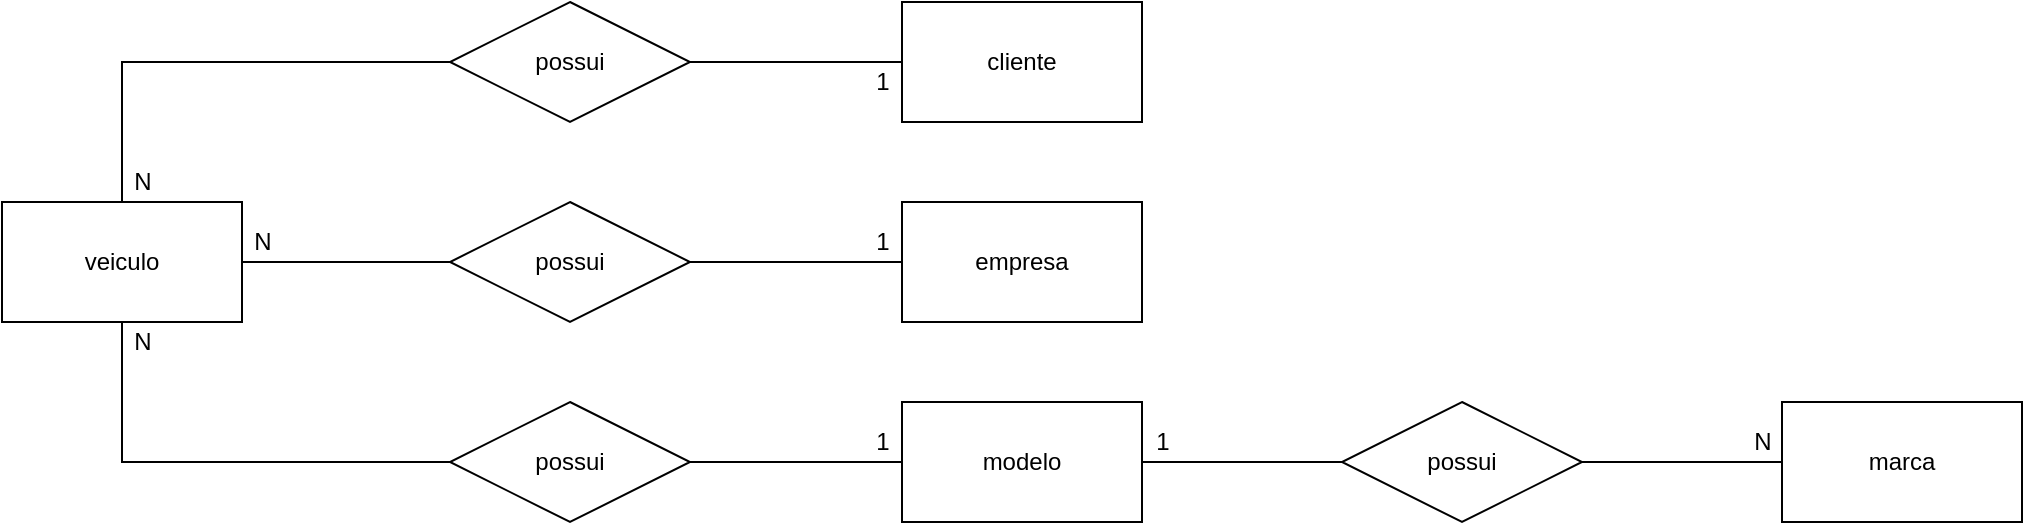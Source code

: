 <mxfile version="14.9.3" type="device" pages="2"><diagram id="6fPHi-kBXMsoqYJb6bAm" name="conceitual"><mxGraphModel dx="1038" dy="521" grid="1" gridSize="10" guides="1" tooltips="1" connect="1" arrows="1" fold="1" page="1" pageScale="1" pageWidth="827" pageHeight="1169" math="0" shadow="0"><root><mxCell id="0"/><mxCell id="1" parent="0"/><mxCell id="u4K3cwo8QvYpPFdOsqLa-21" style="edgeStyle=orthogonalEdgeStyle;rounded=0;orthogonalLoop=1;jettySize=auto;html=1;entryX=0;entryY=0.5;entryDx=0;entryDy=0;endArrow=none;endFill=0;" parent="1" source="u4K3cwo8QvYpPFdOsqLa-1" target="u4K3cwo8QvYpPFdOsqLa-9" edge="1"><mxGeometry relative="1" as="geometry"><Array as="points"><mxPoint x="130" y="230"/></Array></mxGeometry></mxCell><mxCell id="u4K3cwo8QvYpPFdOsqLa-36" style="edgeStyle=orthogonalEdgeStyle;rounded=0;orthogonalLoop=1;jettySize=auto;html=1;entryX=0;entryY=0.5;entryDx=0;entryDy=0;endArrow=none;endFill=0;" parent="1" source="u4K3cwo8QvYpPFdOsqLa-1" target="u4K3cwo8QvYpPFdOsqLa-30" edge="1"><mxGeometry relative="1" as="geometry"><Array as="points"><mxPoint x="130" y="30"/></Array></mxGeometry></mxCell><mxCell id="u4K3cwo8QvYpPFdOsqLa-1" value="veiculo" style="rounded=0;whiteSpace=wrap;html=1;" parent="1" vertex="1"><mxGeometry x="70" y="100" width="120" height="60" as="geometry"/></mxCell><mxCell id="u4K3cwo8QvYpPFdOsqLa-4" style="edgeStyle=orthogonalEdgeStyle;rounded=0;orthogonalLoop=1;jettySize=auto;html=1;entryX=1;entryY=0.5;entryDx=0;entryDy=0;endArrow=none;endFill=0;" parent="1" source="u4K3cwo8QvYpPFdOsqLa-2" target="u4K3cwo8QvYpPFdOsqLa-1" edge="1"><mxGeometry relative="1" as="geometry"/></mxCell><mxCell id="u4K3cwo8QvYpPFdOsqLa-6" style="edgeStyle=orthogonalEdgeStyle;rounded=0;orthogonalLoop=1;jettySize=auto;html=1;entryX=0;entryY=0.5;entryDx=0;entryDy=0;endArrow=none;endFill=0;" parent="1" source="u4K3cwo8QvYpPFdOsqLa-2" target="u4K3cwo8QvYpPFdOsqLa-3" edge="1"><mxGeometry relative="1" as="geometry"/></mxCell><mxCell id="u4K3cwo8QvYpPFdOsqLa-2" value="possui" style="shape=rhombus;perimeter=rhombusPerimeter;whiteSpace=wrap;html=1;align=center;" parent="1" vertex="1"><mxGeometry x="294" y="100" width="120" height="60" as="geometry"/></mxCell><mxCell id="u4K3cwo8QvYpPFdOsqLa-3" value="empresa" style="rounded=0;whiteSpace=wrap;html=1;" parent="1" vertex="1"><mxGeometry x="520" y="100" width="120" height="60" as="geometry"/></mxCell><mxCell id="u4K3cwo8QvYpPFdOsqLa-7" value="N" style="text;html=1;align=center;verticalAlign=middle;resizable=0;points=[];autosize=1;strokeColor=none;" parent="1" vertex="1"><mxGeometry x="190" y="110" width="20" height="20" as="geometry"/></mxCell><mxCell id="u4K3cwo8QvYpPFdOsqLa-8" value="1" style="text;html=1;align=center;verticalAlign=middle;resizable=0;points=[];autosize=1;strokeColor=none;" parent="1" vertex="1"><mxGeometry x="500" y="110" width="20" height="20" as="geometry"/></mxCell><mxCell id="u4K3cwo8QvYpPFdOsqLa-16" style="edgeStyle=orthogonalEdgeStyle;rounded=0;orthogonalLoop=1;jettySize=auto;html=1;endArrow=none;endFill=0;" parent="1" source="u4K3cwo8QvYpPFdOsqLa-9" target="u4K3cwo8QvYpPFdOsqLa-11" edge="1"><mxGeometry relative="1" as="geometry"/></mxCell><mxCell id="u4K3cwo8QvYpPFdOsqLa-9" value="possui" style="shape=rhombus;perimeter=rhombusPerimeter;whiteSpace=wrap;html=1;align=center;" parent="1" vertex="1"><mxGeometry x="294" y="200" width="120" height="60" as="geometry"/></mxCell><mxCell id="u4K3cwo8QvYpPFdOsqLa-17" style="edgeStyle=orthogonalEdgeStyle;rounded=0;orthogonalLoop=1;jettySize=auto;html=1;entryX=0;entryY=0.5;entryDx=0;entryDy=0;endArrow=none;endFill=0;" parent="1" source="u4K3cwo8QvYpPFdOsqLa-11" target="u4K3cwo8QvYpPFdOsqLa-14" edge="1"><mxGeometry relative="1" as="geometry"/></mxCell><mxCell id="u4K3cwo8QvYpPFdOsqLa-11" value="modelo" style="rounded=0;whiteSpace=wrap;html=1;" parent="1" vertex="1"><mxGeometry x="520" y="200" width="120" height="60" as="geometry"/></mxCell><mxCell id="u4K3cwo8QvYpPFdOsqLa-12" value="marca" style="rounded=0;whiteSpace=wrap;html=1;" parent="1" vertex="1"><mxGeometry x="960" y="200" width="120" height="60" as="geometry"/></mxCell><mxCell id="u4K3cwo8QvYpPFdOsqLa-18" style="edgeStyle=orthogonalEdgeStyle;rounded=0;orthogonalLoop=1;jettySize=auto;html=1;entryX=0;entryY=0.5;entryDx=0;entryDy=0;endArrow=none;endFill=0;" parent="1" source="u4K3cwo8QvYpPFdOsqLa-14" target="u4K3cwo8QvYpPFdOsqLa-12" edge="1"><mxGeometry relative="1" as="geometry"/></mxCell><mxCell id="u4K3cwo8QvYpPFdOsqLa-14" value="possui" style="shape=rhombus;perimeter=rhombusPerimeter;whiteSpace=wrap;html=1;align=center;" parent="1" vertex="1"><mxGeometry x="740" y="200" width="120" height="60" as="geometry"/></mxCell><mxCell id="u4K3cwo8QvYpPFdOsqLa-19" value="1" style="text;html=1;align=center;verticalAlign=middle;resizable=0;points=[];autosize=1;strokeColor=none;" parent="1" vertex="1"><mxGeometry x="640" y="210" width="20" height="20" as="geometry"/></mxCell><mxCell id="u4K3cwo8QvYpPFdOsqLa-20" value="N" style="text;html=1;align=center;verticalAlign=middle;resizable=0;points=[];autosize=1;strokeColor=none;" parent="1" vertex="1"><mxGeometry x="940" y="210" width="20" height="20" as="geometry"/></mxCell><mxCell id="u4K3cwo8QvYpPFdOsqLa-22" value="1" style="text;html=1;align=center;verticalAlign=middle;resizable=0;points=[];autosize=1;strokeColor=none;" parent="1" vertex="1"><mxGeometry x="500" y="210" width="20" height="20" as="geometry"/></mxCell><mxCell id="u4K3cwo8QvYpPFdOsqLa-24" value="N" style="text;html=1;align=center;verticalAlign=middle;resizable=0;points=[];autosize=1;strokeColor=none;" parent="1" vertex="1"><mxGeometry x="130" y="160" width="20" height="20" as="geometry"/></mxCell><mxCell id="u4K3cwo8QvYpPFdOsqLa-30" value="possui" style="shape=rhombus;perimeter=rhombusPerimeter;whiteSpace=wrap;html=1;align=center;" parent="1" vertex="1"><mxGeometry x="294" width="120" height="60" as="geometry"/></mxCell><mxCell id="u4K3cwo8QvYpPFdOsqLa-35" style="edgeStyle=orthogonalEdgeStyle;rounded=0;orthogonalLoop=1;jettySize=auto;html=1;endArrow=none;endFill=0;" parent="1" source="u4K3cwo8QvYpPFdOsqLa-32" target="u4K3cwo8QvYpPFdOsqLa-30" edge="1"><mxGeometry relative="1" as="geometry"/></mxCell><mxCell id="u4K3cwo8QvYpPFdOsqLa-32" value="cliente" style="rounded=0;whiteSpace=wrap;html=1;" parent="1" vertex="1"><mxGeometry x="520" width="120" height="60" as="geometry"/></mxCell><mxCell id="u4K3cwo8QvYpPFdOsqLa-37" value="N" style="text;html=1;align=center;verticalAlign=middle;resizable=0;points=[];autosize=1;strokeColor=none;" parent="1" vertex="1"><mxGeometry x="130" y="80" width="20" height="20" as="geometry"/></mxCell><mxCell id="u4K3cwo8QvYpPFdOsqLa-38" value="1" style="text;html=1;align=center;verticalAlign=middle;resizable=0;points=[];autosize=1;strokeColor=none;" parent="1" vertex="1"><mxGeometry x="500" y="30" width="20" height="20" as="geometry"/></mxCell></root></mxGraphModel></diagram><diagram id="CKl4yQ1ID26OjPwpQXZd" name="logico"><mxGraphModel dx="1865" dy="521" grid="1" gridSize="10" guides="1" tooltips="1" connect="1" arrows="1" fold="1" page="1" pageScale="1" pageWidth="827" pageHeight="1169" math="0" shadow="0"><root><mxCell id="Rnz_HoGJLG7oCnzde1Hj-0"/><mxCell id="Rnz_HoGJLG7oCnzde1Hj-1" parent="Rnz_HoGJLG7oCnzde1Hj-0"/><mxCell id="Rnz_HoGJLG7oCnzde1Hj-2" value="veiculo" style="shape=table;startSize=30;container=1;collapsible=1;childLayout=tableLayout;fixedRows=1;rowLines=0;fontStyle=1;align=center;resizeLast=1;" vertex="1" parent="Rnz_HoGJLG7oCnzde1Hj-1"><mxGeometry x="120" y="80" width="180" height="150" as="geometry"/></mxCell><mxCell id="Rnz_HoGJLG7oCnzde1Hj-3" value="" style="shape=partialRectangle;collapsible=0;dropTarget=0;pointerEvents=0;fillColor=none;top=0;left=0;bottom=1;right=0;points=[[0,0.5],[1,0.5]];portConstraint=eastwest;" vertex="1" parent="Rnz_HoGJLG7oCnzde1Hj-2"><mxGeometry y="30" width="180" height="30" as="geometry"/></mxCell><mxCell id="Rnz_HoGJLG7oCnzde1Hj-4" value="PK" style="shape=partialRectangle;connectable=0;fillColor=none;top=0;left=0;bottom=0;right=0;fontStyle=1;overflow=hidden;" vertex="1" parent="Rnz_HoGJLG7oCnzde1Hj-3"><mxGeometry width="30" height="30" as="geometry"/></mxCell><mxCell id="Rnz_HoGJLG7oCnzde1Hj-5" value="id_carro" style="shape=partialRectangle;connectable=0;fillColor=none;top=0;left=0;bottom=0;right=0;align=left;spacingLeft=6;fontStyle=5;overflow=hidden;" vertex="1" parent="Rnz_HoGJLG7oCnzde1Hj-3"><mxGeometry x="30" width="150" height="30" as="geometry"/></mxCell><mxCell id="Rnz_HoGJLG7oCnzde1Hj-22" value="" style="shape=partialRectangle;collapsible=0;dropTarget=0;pointerEvents=0;fillColor=none;top=0;left=0;bottom=1;right=0;points=[[0,0.5],[1,0.5]];portConstraint=eastwest;" vertex="1" parent="Rnz_HoGJLG7oCnzde1Hj-2"><mxGeometry y="60" width="180" height="30" as="geometry"/></mxCell><mxCell id="Rnz_HoGJLG7oCnzde1Hj-23" value="FK" style="shape=partialRectangle;connectable=0;fillColor=none;top=0;left=0;bottom=0;right=0;fontStyle=1;overflow=hidden;" vertex="1" parent="Rnz_HoGJLG7oCnzde1Hj-22"><mxGeometry width="30" height="30" as="geometry"/></mxCell><mxCell id="Rnz_HoGJLG7oCnzde1Hj-24" value="id_empresa" style="shape=partialRectangle;connectable=0;fillColor=none;top=0;left=0;bottom=0;right=0;align=left;spacingLeft=6;fontStyle=5;overflow=hidden;" vertex="1" parent="Rnz_HoGJLG7oCnzde1Hj-22"><mxGeometry x="30" width="150" height="30" as="geometry"/></mxCell><mxCell id="Rnz_HoGJLG7oCnzde1Hj-25" value="" style="shape=partialRectangle;collapsible=0;dropTarget=0;pointerEvents=0;fillColor=none;top=0;left=0;bottom=1;right=0;points=[[0,0.5],[1,0.5]];portConstraint=eastwest;" vertex="1" parent="Rnz_HoGJLG7oCnzde1Hj-2"><mxGeometry y="90" width="180" height="30" as="geometry"/></mxCell><mxCell id="Rnz_HoGJLG7oCnzde1Hj-26" value="FK" style="shape=partialRectangle;connectable=0;fillColor=none;top=0;left=0;bottom=0;right=0;fontStyle=1;overflow=hidden;" vertex="1" parent="Rnz_HoGJLG7oCnzde1Hj-25"><mxGeometry width="30" height="30" as="geometry"/></mxCell><mxCell id="Rnz_HoGJLG7oCnzde1Hj-27" value="id_modelo" style="shape=partialRectangle;connectable=0;fillColor=none;top=0;left=0;bottom=0;right=0;align=left;spacingLeft=6;fontStyle=5;overflow=hidden;" vertex="1" parent="Rnz_HoGJLG7oCnzde1Hj-25"><mxGeometry x="30" width="150" height="30" as="geometry"/></mxCell><mxCell id="Rnz_HoGJLG7oCnzde1Hj-6" value="" style="shape=partialRectangle;collapsible=0;dropTarget=0;pointerEvents=0;fillColor=none;top=0;left=0;bottom=0;right=0;points=[[0,0.5],[1,0.5]];portConstraint=eastwest;" vertex="1" parent="Rnz_HoGJLG7oCnzde1Hj-2"><mxGeometry y="120" width="180" height="30" as="geometry"/></mxCell><mxCell id="Rnz_HoGJLG7oCnzde1Hj-7" value="" style="shape=partialRectangle;connectable=0;fillColor=none;top=0;left=0;bottom=0;right=0;editable=1;overflow=hidden;" vertex="1" parent="Rnz_HoGJLG7oCnzde1Hj-6"><mxGeometry width="30" height="30" as="geometry"/></mxCell><mxCell id="Rnz_HoGJLG7oCnzde1Hj-8" value="placa" style="shape=partialRectangle;connectable=0;fillColor=none;top=0;left=0;bottom=0;right=0;align=left;spacingLeft=6;overflow=hidden;" vertex="1" parent="Rnz_HoGJLG7oCnzde1Hj-6"><mxGeometry x="30" width="150" height="30" as="geometry"/></mxCell><mxCell id="Rnz_HoGJLG7oCnzde1Hj-15" value="empresa" style="shape=table;startSize=30;container=1;collapsible=1;childLayout=tableLayout;fixedRows=1;rowLines=0;fontStyle=1;align=center;resizeLast=1;" vertex="1" parent="Rnz_HoGJLG7oCnzde1Hj-1"><mxGeometry x="-240" y="80" width="180" height="90" as="geometry"/></mxCell><mxCell id="Rnz_HoGJLG7oCnzde1Hj-16" value="" style="shape=partialRectangle;collapsible=0;dropTarget=0;pointerEvents=0;fillColor=none;top=0;left=0;bottom=1;right=0;points=[[0,0.5],[1,0.5]];portConstraint=eastwest;" vertex="1" parent="Rnz_HoGJLG7oCnzde1Hj-15"><mxGeometry y="30" width="180" height="30" as="geometry"/></mxCell><mxCell id="Rnz_HoGJLG7oCnzde1Hj-17" value="PK" style="shape=partialRectangle;connectable=0;fillColor=none;top=0;left=0;bottom=0;right=0;fontStyle=1;overflow=hidden;" vertex="1" parent="Rnz_HoGJLG7oCnzde1Hj-16"><mxGeometry width="30" height="30" as="geometry"/></mxCell><mxCell id="Rnz_HoGJLG7oCnzde1Hj-18" value="id_empresa" style="shape=partialRectangle;connectable=0;fillColor=none;top=0;left=0;bottom=0;right=0;align=left;spacingLeft=6;fontStyle=5;overflow=hidden;" vertex="1" parent="Rnz_HoGJLG7oCnzde1Hj-16"><mxGeometry x="30" width="150" height="30" as="geometry"/></mxCell><mxCell id="Rnz_HoGJLG7oCnzde1Hj-19" value="" style="shape=partialRectangle;collapsible=0;dropTarget=0;pointerEvents=0;fillColor=none;top=0;left=0;bottom=0;right=0;points=[[0,0.5],[1,0.5]];portConstraint=eastwest;" vertex="1" parent="Rnz_HoGJLG7oCnzde1Hj-15"><mxGeometry y="60" width="180" height="30" as="geometry"/></mxCell><mxCell id="Rnz_HoGJLG7oCnzde1Hj-20" value="" style="shape=partialRectangle;connectable=0;fillColor=none;top=0;left=0;bottom=0;right=0;editable=1;overflow=hidden;" vertex="1" parent="Rnz_HoGJLG7oCnzde1Hj-19"><mxGeometry width="30" height="30" as="geometry"/></mxCell><mxCell id="Rnz_HoGJLG7oCnzde1Hj-21" value="endereco" style="shape=partialRectangle;connectable=0;fillColor=none;top=0;left=0;bottom=0;right=0;align=left;spacingLeft=6;overflow=hidden;" vertex="1" parent="Rnz_HoGJLG7oCnzde1Hj-19"><mxGeometry x="30" width="150" height="30" as="geometry"/></mxCell><mxCell id="Rnz_HoGJLG7oCnzde1Hj-28" value="modelo" style="shape=table;startSize=30;container=1;collapsible=1;childLayout=tableLayout;fixedRows=1;rowLines=0;fontStyle=1;align=center;resizeLast=1;" vertex="1" parent="Rnz_HoGJLG7oCnzde1Hj-1"><mxGeometry x="120" y="320" width="180" height="120" as="geometry"/></mxCell><mxCell id="Rnz_HoGJLG7oCnzde1Hj-29" value="" style="shape=partialRectangle;collapsible=0;dropTarget=0;pointerEvents=0;fillColor=none;top=0;left=0;bottom=1;right=0;points=[[0,0.5],[1,0.5]];portConstraint=eastwest;" vertex="1" parent="Rnz_HoGJLG7oCnzde1Hj-28"><mxGeometry y="30" width="180" height="30" as="geometry"/></mxCell><mxCell id="Rnz_HoGJLG7oCnzde1Hj-30" value="PK" style="shape=partialRectangle;connectable=0;fillColor=none;top=0;left=0;bottom=0;right=0;fontStyle=1;overflow=hidden;" vertex="1" parent="Rnz_HoGJLG7oCnzde1Hj-29"><mxGeometry width="30" height="30" as="geometry"/></mxCell><mxCell id="Rnz_HoGJLG7oCnzde1Hj-31" value="id_modelo" style="shape=partialRectangle;connectable=0;fillColor=none;top=0;left=0;bottom=0;right=0;align=left;spacingLeft=6;fontStyle=5;overflow=hidden;" vertex="1" parent="Rnz_HoGJLG7oCnzde1Hj-29"><mxGeometry x="30" width="150" height="30" as="geometry"/></mxCell><mxCell id="Rnz_HoGJLG7oCnzde1Hj-49" value="" style="shape=partialRectangle;collapsible=0;dropTarget=0;pointerEvents=0;fillColor=none;top=0;left=0;bottom=1;right=0;points=[[0,0.5],[1,0.5]];portConstraint=eastwest;" vertex="1" parent="Rnz_HoGJLG7oCnzde1Hj-28"><mxGeometry y="60" width="180" height="30" as="geometry"/></mxCell><mxCell id="Rnz_HoGJLG7oCnzde1Hj-50" value="FK" style="shape=partialRectangle;connectable=0;fillColor=none;top=0;left=0;bottom=0;right=0;fontStyle=1;overflow=hidden;" vertex="1" parent="Rnz_HoGJLG7oCnzde1Hj-49"><mxGeometry width="30" height="30" as="geometry"/></mxCell><mxCell id="Rnz_HoGJLG7oCnzde1Hj-51" value="id_marca" style="shape=partialRectangle;connectable=0;fillColor=none;top=0;left=0;bottom=0;right=0;align=left;spacingLeft=6;fontStyle=5;overflow=hidden;" vertex="1" parent="Rnz_HoGJLG7oCnzde1Hj-49"><mxGeometry x="30" width="150" height="30" as="geometry"/></mxCell><mxCell id="Rnz_HoGJLG7oCnzde1Hj-32" value="" style="shape=partialRectangle;collapsible=0;dropTarget=0;pointerEvents=0;fillColor=none;top=0;left=0;bottom=0;right=0;points=[[0,0.5],[1,0.5]];portConstraint=eastwest;" vertex="1" parent="Rnz_HoGJLG7oCnzde1Hj-28"><mxGeometry y="90" width="180" height="30" as="geometry"/></mxCell><mxCell id="Rnz_HoGJLG7oCnzde1Hj-33" value="" style="shape=partialRectangle;connectable=0;fillColor=none;top=0;left=0;bottom=0;right=0;editable=1;overflow=hidden;" vertex="1" parent="Rnz_HoGJLG7oCnzde1Hj-32"><mxGeometry width="30" height="30" as="geometry"/></mxCell><mxCell id="Rnz_HoGJLG7oCnzde1Hj-34" value="dimensoes" style="shape=partialRectangle;connectable=0;fillColor=none;top=0;left=0;bottom=0;right=0;align=left;spacingLeft=6;overflow=hidden;" vertex="1" parent="Rnz_HoGJLG7oCnzde1Hj-32"><mxGeometry x="30" width="150" height="30" as="geometry"/></mxCell><mxCell id="Rnz_HoGJLG7oCnzde1Hj-35" value="marca" style="shape=table;startSize=30;container=1;collapsible=1;childLayout=tableLayout;fixedRows=1;rowLines=0;fontStyle=1;align=center;resizeLast=1;" vertex="1" parent="Rnz_HoGJLG7oCnzde1Hj-1"><mxGeometry x="120" y="520" width="180" height="90" as="geometry"/></mxCell><mxCell id="Rnz_HoGJLG7oCnzde1Hj-36" value="" style="shape=partialRectangle;collapsible=0;dropTarget=0;pointerEvents=0;fillColor=none;top=0;left=0;bottom=1;right=0;points=[[0,0.5],[1,0.5]];portConstraint=eastwest;" vertex="1" parent="Rnz_HoGJLG7oCnzde1Hj-35"><mxGeometry y="30" width="180" height="30" as="geometry"/></mxCell><mxCell id="Rnz_HoGJLG7oCnzde1Hj-37" value="PK" style="shape=partialRectangle;connectable=0;fillColor=none;top=0;left=0;bottom=0;right=0;fontStyle=1;overflow=hidden;" vertex="1" parent="Rnz_HoGJLG7oCnzde1Hj-36"><mxGeometry width="30" height="30" as="geometry"/></mxCell><mxCell id="Rnz_HoGJLG7oCnzde1Hj-38" value="id_marca" style="shape=partialRectangle;connectable=0;fillColor=none;top=0;left=0;bottom=0;right=0;align=left;spacingLeft=6;fontStyle=5;overflow=hidden;" vertex="1" parent="Rnz_HoGJLG7oCnzde1Hj-36"><mxGeometry x="30" width="150" height="30" as="geometry"/></mxCell><mxCell id="Rnz_HoGJLG7oCnzde1Hj-39" value="" style="shape=partialRectangle;collapsible=0;dropTarget=0;pointerEvents=0;fillColor=none;top=0;left=0;bottom=0;right=0;points=[[0,0.5],[1,0.5]];portConstraint=eastwest;" vertex="1" parent="Rnz_HoGJLG7oCnzde1Hj-35"><mxGeometry y="60" width="180" height="30" as="geometry"/></mxCell><mxCell id="Rnz_HoGJLG7oCnzde1Hj-40" value="" style="shape=partialRectangle;connectable=0;fillColor=none;top=0;left=0;bottom=0;right=0;editable=1;overflow=hidden;" vertex="1" parent="Rnz_HoGJLG7oCnzde1Hj-39"><mxGeometry width="30" height="30" as="geometry"/></mxCell><mxCell id="Rnz_HoGJLG7oCnzde1Hj-41" value="" style="shape=partialRectangle;connectable=0;fillColor=none;top=0;left=0;bottom=0;right=0;align=left;spacingLeft=6;overflow=hidden;" vertex="1" parent="Rnz_HoGJLG7oCnzde1Hj-39"><mxGeometry x="30" width="150" height="30" as="geometry"/></mxCell><mxCell id="Rnz_HoGJLG7oCnzde1Hj-52" value="aluguel" style="shape=table;startSize=30;container=1;collapsible=1;childLayout=tableLayout;fixedRows=1;rowLines=0;fontStyle=1;align=center;resizeLast=1;" vertex="1" parent="Rnz_HoGJLG7oCnzde1Hj-1"><mxGeometry x="470" y="80" width="180" height="180" as="geometry"/></mxCell><mxCell id="Rnz_HoGJLG7oCnzde1Hj-53" value="" style="shape=partialRectangle;collapsible=0;dropTarget=0;pointerEvents=0;fillColor=none;top=0;left=0;bottom=1;right=0;points=[[0,0.5],[1,0.5]];portConstraint=eastwest;" vertex="1" parent="Rnz_HoGJLG7oCnzde1Hj-52"><mxGeometry y="30" width="180" height="30" as="geometry"/></mxCell><mxCell id="Rnz_HoGJLG7oCnzde1Hj-54" value="PK" style="shape=partialRectangle;connectable=0;fillColor=none;top=0;left=0;bottom=0;right=0;fontStyle=1;overflow=hidden;" vertex="1" parent="Rnz_HoGJLG7oCnzde1Hj-53"><mxGeometry width="30" height="30" as="geometry"/></mxCell><mxCell id="Rnz_HoGJLG7oCnzde1Hj-55" value="id_aluguel" style="shape=partialRectangle;connectable=0;fillColor=none;top=0;left=0;bottom=0;right=0;align=left;spacingLeft=6;fontStyle=5;overflow=hidden;" vertex="1" parent="Rnz_HoGJLG7oCnzde1Hj-53"><mxGeometry x="30" width="150" height="30" as="geometry"/></mxCell><mxCell id="Rnz_HoGJLG7oCnzde1Hj-56" value="" style="shape=partialRectangle;collapsible=0;dropTarget=0;pointerEvents=0;fillColor=none;top=0;left=0;bottom=1;right=0;points=[[0,0.5],[1,0.5]];portConstraint=eastwest;" vertex="1" parent="Rnz_HoGJLG7oCnzde1Hj-52"><mxGeometry y="60" width="180" height="30" as="geometry"/></mxCell><mxCell id="Rnz_HoGJLG7oCnzde1Hj-57" value="FK" style="shape=partialRectangle;connectable=0;fillColor=none;top=0;left=0;bottom=0;right=0;fontStyle=1;overflow=hidden;" vertex="1" parent="Rnz_HoGJLG7oCnzde1Hj-56"><mxGeometry width="30" height="30" as="geometry"/></mxCell><mxCell id="Rnz_HoGJLG7oCnzde1Hj-58" value="id_carro" style="shape=partialRectangle;connectable=0;fillColor=none;top=0;left=0;bottom=0;right=0;align=left;spacingLeft=6;fontStyle=5;overflow=hidden;" vertex="1" parent="Rnz_HoGJLG7oCnzde1Hj-56"><mxGeometry x="30" width="150" height="30" as="geometry"/></mxCell><mxCell id="Rnz_HoGJLG7oCnzde1Hj-59" value="" style="shape=partialRectangle;collapsible=0;dropTarget=0;pointerEvents=0;fillColor=none;top=0;left=0;bottom=1;right=0;points=[[0,0.5],[1,0.5]];portConstraint=eastwest;" vertex="1" parent="Rnz_HoGJLG7oCnzde1Hj-52"><mxGeometry y="90" width="180" height="30" as="geometry"/></mxCell><mxCell id="Rnz_HoGJLG7oCnzde1Hj-60" value="FK" style="shape=partialRectangle;connectable=0;fillColor=none;top=0;left=0;bottom=0;right=0;fontStyle=1;overflow=hidden;" vertex="1" parent="Rnz_HoGJLG7oCnzde1Hj-59"><mxGeometry width="30" height="30" as="geometry"/></mxCell><mxCell id="Rnz_HoGJLG7oCnzde1Hj-61" value="id_cliente" style="shape=partialRectangle;connectable=0;fillColor=none;top=0;left=0;bottom=0;right=0;align=left;spacingLeft=6;fontStyle=5;overflow=hidden;" vertex="1" parent="Rnz_HoGJLG7oCnzde1Hj-59"><mxGeometry x="30" width="150" height="30" as="geometry"/></mxCell><mxCell id="Rnz_HoGJLG7oCnzde1Hj-62" value="" style="shape=partialRectangle;collapsible=0;dropTarget=0;pointerEvents=0;fillColor=none;top=0;left=0;bottom=0;right=0;points=[[0,0.5],[1,0.5]];portConstraint=eastwest;" vertex="1" parent="Rnz_HoGJLG7oCnzde1Hj-52"><mxGeometry y="120" width="180" height="30" as="geometry"/></mxCell><mxCell id="Rnz_HoGJLG7oCnzde1Hj-63" value="" style="shape=partialRectangle;connectable=0;fillColor=none;top=0;left=0;bottom=0;right=0;editable=1;overflow=hidden;" vertex="1" parent="Rnz_HoGJLG7oCnzde1Hj-62"><mxGeometry width="30" height="30" as="geometry"/></mxCell><mxCell id="Rnz_HoGJLG7oCnzde1Hj-64" value="preco" style="shape=partialRectangle;connectable=0;fillColor=none;top=0;left=0;bottom=0;right=0;align=left;spacingLeft=6;overflow=hidden;" vertex="1" parent="Rnz_HoGJLG7oCnzde1Hj-62"><mxGeometry x="30" width="150" height="30" as="geometry"/></mxCell><mxCell id="Rnz_HoGJLG7oCnzde1Hj-68" value="" style="shape=partialRectangle;collapsible=0;dropTarget=0;pointerEvents=0;fillColor=none;top=0;left=0;bottom=0;right=0;points=[[0,0.5],[1,0.5]];portConstraint=eastwest;" vertex="1" parent="Rnz_HoGJLG7oCnzde1Hj-52"><mxGeometry y="150" width="180" height="30" as="geometry"/></mxCell><mxCell id="Rnz_HoGJLG7oCnzde1Hj-69" value="" style="shape=partialRectangle;connectable=0;fillColor=none;top=0;left=0;bottom=0;right=0;editable=1;overflow=hidden;" vertex="1" parent="Rnz_HoGJLG7oCnzde1Hj-68"><mxGeometry width="30" height="30" as="geometry"/></mxCell><mxCell id="Rnz_HoGJLG7oCnzde1Hj-70" value="data" style="shape=partialRectangle;connectable=0;fillColor=none;top=0;left=0;bottom=0;right=0;align=left;spacingLeft=6;overflow=hidden;" vertex="1" parent="Rnz_HoGJLG7oCnzde1Hj-68"><mxGeometry x="30" width="150" height="30" as="geometry"/></mxCell><mxCell id="Rnz_HoGJLG7oCnzde1Hj-71" value="cliente" style="shape=table;startSize=30;container=1;collapsible=1;childLayout=tableLayout;fixedRows=1;rowLines=0;fontStyle=1;align=center;resizeLast=1;" vertex="1" parent="Rnz_HoGJLG7oCnzde1Hj-1"><mxGeometry x="470" y="310" width="180" height="150" as="geometry"/></mxCell><mxCell id="Rnz_HoGJLG7oCnzde1Hj-72" value="" style="shape=partialRectangle;collapsible=0;dropTarget=0;pointerEvents=0;fillColor=none;top=0;left=0;bottom=1;right=0;points=[[0,0.5],[1,0.5]];portConstraint=eastwest;" vertex="1" parent="Rnz_HoGJLG7oCnzde1Hj-71"><mxGeometry y="30" width="180" height="30" as="geometry"/></mxCell><mxCell id="Rnz_HoGJLG7oCnzde1Hj-73" value="PK" style="shape=partialRectangle;connectable=0;fillColor=none;top=0;left=0;bottom=0;right=0;fontStyle=1;overflow=hidden;" vertex="1" parent="Rnz_HoGJLG7oCnzde1Hj-72"><mxGeometry width="30" height="30" as="geometry"/></mxCell><mxCell id="Rnz_HoGJLG7oCnzde1Hj-74" value="id_cliente" style="shape=partialRectangle;connectable=0;fillColor=none;top=0;left=0;bottom=0;right=0;align=left;spacingLeft=6;fontStyle=5;overflow=hidden;" vertex="1" parent="Rnz_HoGJLG7oCnzde1Hj-72"><mxGeometry x="30" width="150" height="30" as="geometry"/></mxCell><mxCell id="Rnz_HoGJLG7oCnzde1Hj-75" value="" style="shape=partialRectangle;collapsible=0;dropTarget=0;pointerEvents=0;fillColor=none;top=0;left=0;bottom=1;right=0;points=[[0,0.5],[1,0.5]];portConstraint=eastwest;" vertex="1" parent="Rnz_HoGJLG7oCnzde1Hj-71"><mxGeometry y="60" width="180" height="30" as="geometry"/></mxCell><mxCell id="Rnz_HoGJLG7oCnzde1Hj-76" value="FK" style="shape=partialRectangle;connectable=0;fillColor=none;top=0;left=0;bottom=0;right=0;fontStyle=1;overflow=hidden;" vertex="1" parent="Rnz_HoGJLG7oCnzde1Hj-75"><mxGeometry width="30" height="30" as="geometry"/></mxCell><mxCell id="Rnz_HoGJLG7oCnzde1Hj-77" value="id_marca" style="shape=partialRectangle;connectable=0;fillColor=none;top=0;left=0;bottom=0;right=0;align=left;spacingLeft=6;fontStyle=5;overflow=hidden;" vertex="1" parent="Rnz_HoGJLG7oCnzde1Hj-75"><mxGeometry x="30" width="150" height="30" as="geometry"/></mxCell><mxCell id="Rnz_HoGJLG7oCnzde1Hj-78" value="" style="shape=partialRectangle;collapsible=0;dropTarget=0;pointerEvents=0;fillColor=none;top=0;left=0;bottom=0;right=0;points=[[0,0.5],[1,0.5]];portConstraint=eastwest;" vertex="1" parent="Rnz_HoGJLG7oCnzde1Hj-71"><mxGeometry y="90" width="180" height="30" as="geometry"/></mxCell><mxCell id="Rnz_HoGJLG7oCnzde1Hj-79" value="" style="shape=partialRectangle;connectable=0;fillColor=none;top=0;left=0;bottom=0;right=0;editable=1;overflow=hidden;" vertex="1" parent="Rnz_HoGJLG7oCnzde1Hj-78"><mxGeometry width="30" height="30" as="geometry"/></mxCell><mxCell id="Rnz_HoGJLG7oCnzde1Hj-80" value="nome" style="shape=partialRectangle;connectable=0;fillColor=none;top=0;left=0;bottom=0;right=0;align=left;spacingLeft=6;overflow=hidden;" vertex="1" parent="Rnz_HoGJLG7oCnzde1Hj-78"><mxGeometry x="30" width="150" height="30" as="geometry"/></mxCell><mxCell id="Rnz_HoGJLG7oCnzde1Hj-91" value="" style="shape=partialRectangle;collapsible=0;dropTarget=0;pointerEvents=0;fillColor=none;top=0;left=0;bottom=0;right=0;points=[[0,0.5],[1,0.5]];portConstraint=eastwest;" vertex="1" parent="Rnz_HoGJLG7oCnzde1Hj-71"><mxGeometry y="120" width="180" height="30" as="geometry"/></mxCell><mxCell id="Rnz_HoGJLG7oCnzde1Hj-92" value="" style="shape=partialRectangle;connectable=0;fillColor=none;top=0;left=0;bottom=0;right=0;editable=1;overflow=hidden;" vertex="1" parent="Rnz_HoGJLG7oCnzde1Hj-91"><mxGeometry width="30" height="30" as="geometry"/></mxCell><mxCell id="Rnz_HoGJLG7oCnzde1Hj-93" value="rg" style="shape=partialRectangle;connectable=0;fillColor=none;top=0;left=0;bottom=0;right=0;align=left;spacingLeft=6;overflow=hidden;" vertex="1" parent="Rnz_HoGJLG7oCnzde1Hj-91"><mxGeometry x="30" width="150" height="30" as="geometry"/></mxCell><mxCell id="Rnz_HoGJLG7oCnzde1Hj-94" value="" style="edgeStyle=entityRelationEdgeStyle;fontSize=12;html=1;endArrow=ERoneToMany;entryX=0;entryY=0.5;entryDx=0;entryDy=0;exitX=1;exitY=0.5;exitDx=0;exitDy=0;" edge="1" parent="Rnz_HoGJLG7oCnzde1Hj-1" source="Rnz_HoGJLG7oCnzde1Hj-16" target="Rnz_HoGJLG7oCnzde1Hj-22"><mxGeometry width="100" height="100" relative="1" as="geometry"><mxPoint x="-40" y="320" as="sourcePoint"/><mxPoint x="60" y="220" as="targetPoint"/></mxGeometry></mxCell><mxCell id="g8ycygvEf6zcBA2Smo-s-0" value="" style="edgeStyle=entityRelationEdgeStyle;fontSize=12;html=1;endArrow=ERoneToMany;entryX=1;entryY=0.667;entryDx=0;entryDy=0;entryPerimeter=0;exitX=1;exitY=0.5;exitDx=0;exitDy=0;" edge="1" parent="Rnz_HoGJLG7oCnzde1Hj-1" source="Rnz_HoGJLG7oCnzde1Hj-29" target="Rnz_HoGJLG7oCnzde1Hj-25"><mxGeometry width="100" height="100" relative="1" as="geometry"><mxPoint x="-20" y="350" as="sourcePoint"/><mxPoint x="80" y="250" as="targetPoint"/></mxGeometry></mxCell><mxCell id="g8ycygvEf6zcBA2Smo-s-1" value="" style="edgeStyle=entityRelationEdgeStyle;fontSize=12;html=1;endArrow=ERoneToMany;entryX=1;entryY=0.5;entryDx=0;entryDy=0;exitX=1;exitY=0.5;exitDx=0;exitDy=0;" edge="1" parent="Rnz_HoGJLG7oCnzde1Hj-1" source="Rnz_HoGJLG7oCnzde1Hj-36" target="Rnz_HoGJLG7oCnzde1Hj-49"><mxGeometry width="100" height="100" relative="1" as="geometry"><mxPoint x="310" y="490" as="sourcePoint"/><mxPoint x="270" y="180" as="targetPoint"/></mxGeometry></mxCell><mxCell id="g8ycygvEf6zcBA2Smo-s-2" value="" style="edgeStyle=entityRelationEdgeStyle;fontSize=12;html=1;endArrow=ERoneToMany;entryX=0;entryY=0.5;entryDx=0;entryDy=0;exitX=1;exitY=0.5;exitDx=0;exitDy=0;" edge="1" parent="Rnz_HoGJLG7oCnzde1Hj-1" source="Rnz_HoGJLG7oCnzde1Hj-3" target="Rnz_HoGJLG7oCnzde1Hj-56"><mxGeometry width="100" height="100" relative="1" as="geometry"><mxPoint x="360" y="260" as="sourcePoint"/><mxPoint x="450" y="160" as="targetPoint"/></mxGeometry></mxCell><mxCell id="g8ycygvEf6zcBA2Smo-s-34" value="" style="edgeStyle=entityRelationEdgeStyle;fontSize=12;html=1;endArrow=ERoneToMany;entryX=1;entryY=0.5;entryDx=0;entryDy=0;exitX=1;exitY=0.5;exitDx=0;exitDy=0;" edge="1" parent="Rnz_HoGJLG7oCnzde1Hj-1" source="Rnz_HoGJLG7oCnzde1Hj-72" target="Rnz_HoGJLG7oCnzde1Hj-59"><mxGeometry width="100" height="100" relative="1" as="geometry"><mxPoint x="670" y="360" as="sourcePoint"/><mxPoint x="770" y="260" as="targetPoint"/></mxGeometry></mxCell></root></mxGraphModel></diagram></mxfile>